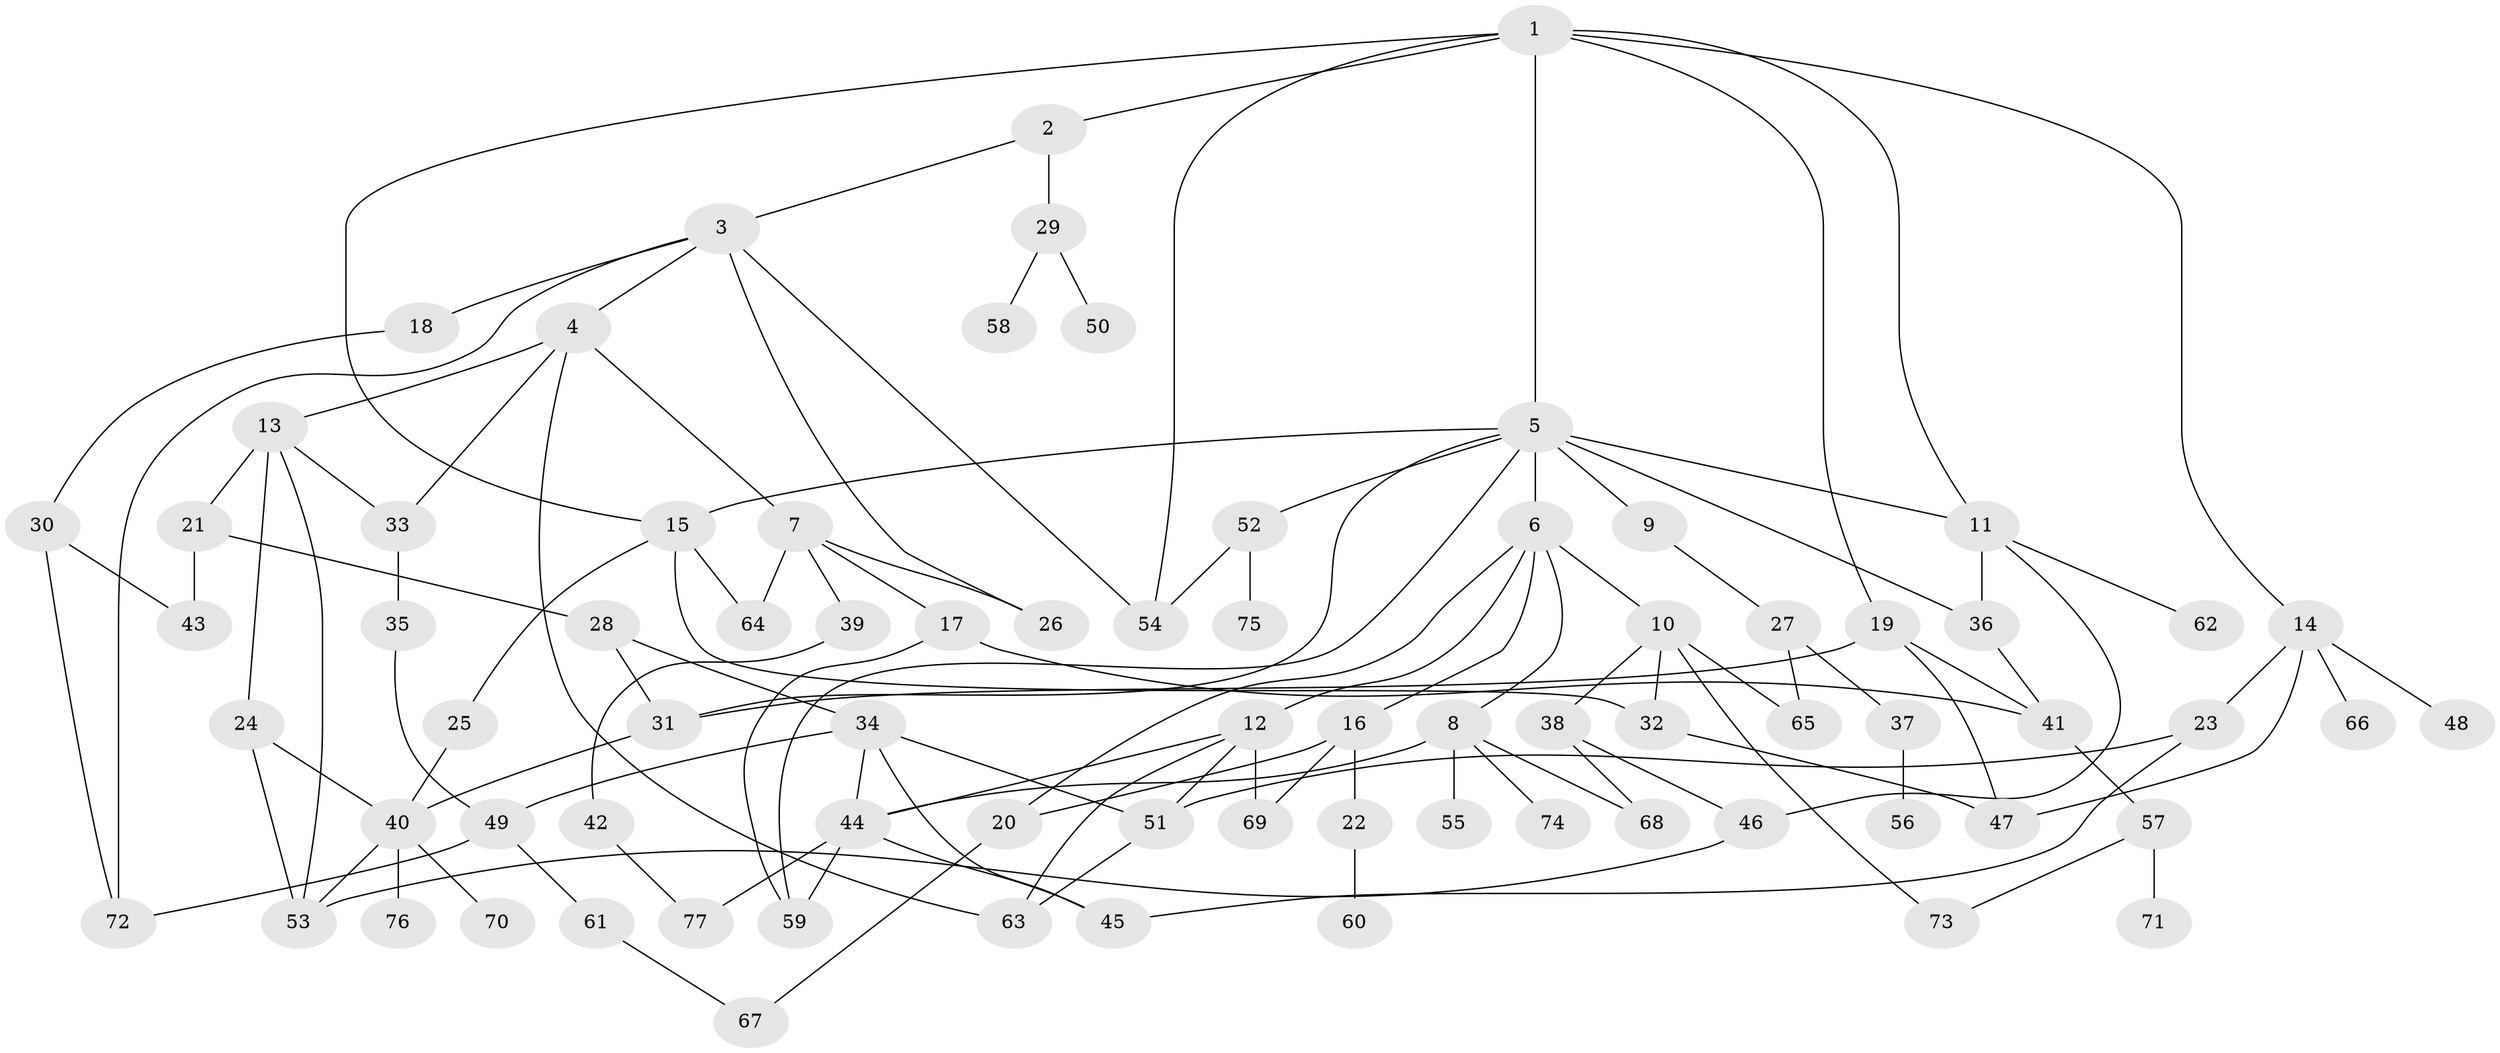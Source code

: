 // original degree distribution, {7: 0.01834862385321101, 3: 0.1834862385321101, 5: 0.06422018348623854, 11: 0.009174311926605505, 6: 0.05504587155963303, 4: 0.12844036697247707, 1: 0.25688073394495414, 2: 0.28440366972477066}
// Generated by graph-tools (version 1.1) at 2025/48/03/04/25 22:48:54]
// undirected, 77 vertices, 118 edges
graph export_dot {
  node [color=gray90,style=filled];
  1;
  2;
  3;
  4;
  5;
  6;
  7;
  8;
  9;
  10;
  11;
  12;
  13;
  14;
  15;
  16;
  17;
  18;
  19;
  20;
  21;
  22;
  23;
  24;
  25;
  26;
  27;
  28;
  29;
  30;
  31;
  32;
  33;
  34;
  35;
  36;
  37;
  38;
  39;
  40;
  41;
  42;
  43;
  44;
  45;
  46;
  47;
  48;
  49;
  50;
  51;
  52;
  53;
  54;
  55;
  56;
  57;
  58;
  59;
  60;
  61;
  62;
  63;
  64;
  65;
  66;
  67;
  68;
  69;
  70;
  71;
  72;
  73;
  74;
  75;
  76;
  77;
  1 -- 2 [weight=1.0];
  1 -- 5 [weight=1.0];
  1 -- 11 [weight=1.0];
  1 -- 14 [weight=1.0];
  1 -- 15 [weight=1.0];
  1 -- 19 [weight=1.0];
  1 -- 54 [weight=1.0];
  2 -- 3 [weight=1.0];
  2 -- 29 [weight=1.0];
  3 -- 4 [weight=1.0];
  3 -- 18 [weight=1.0];
  3 -- 26 [weight=1.0];
  3 -- 54 [weight=1.0];
  3 -- 72 [weight=1.0];
  4 -- 7 [weight=1.0];
  4 -- 13 [weight=1.0];
  4 -- 33 [weight=1.0];
  4 -- 63 [weight=1.0];
  5 -- 6 [weight=1.0];
  5 -- 9 [weight=1.0];
  5 -- 11 [weight=1.0];
  5 -- 15 [weight=1.0];
  5 -- 31 [weight=1.0];
  5 -- 36 [weight=2.0];
  5 -- 52 [weight=1.0];
  5 -- 59 [weight=1.0];
  6 -- 8 [weight=1.0];
  6 -- 10 [weight=1.0];
  6 -- 12 [weight=1.0];
  6 -- 16 [weight=1.0];
  6 -- 20 [weight=1.0];
  7 -- 17 [weight=1.0];
  7 -- 26 [weight=1.0];
  7 -- 39 [weight=1.0];
  7 -- 64 [weight=1.0];
  8 -- 44 [weight=1.0];
  8 -- 55 [weight=1.0];
  8 -- 68 [weight=1.0];
  8 -- 74 [weight=1.0];
  9 -- 27 [weight=1.0];
  10 -- 32 [weight=1.0];
  10 -- 38 [weight=1.0];
  10 -- 65 [weight=1.0];
  10 -- 73 [weight=1.0];
  11 -- 36 [weight=1.0];
  11 -- 46 [weight=1.0];
  11 -- 62 [weight=1.0];
  12 -- 44 [weight=1.0];
  12 -- 51 [weight=1.0];
  12 -- 63 [weight=1.0];
  12 -- 69 [weight=1.0];
  13 -- 21 [weight=1.0];
  13 -- 24 [weight=1.0];
  13 -- 33 [weight=1.0];
  13 -- 53 [weight=1.0];
  14 -- 23 [weight=1.0];
  14 -- 47 [weight=1.0];
  14 -- 48 [weight=1.0];
  14 -- 66 [weight=1.0];
  15 -- 25 [weight=1.0];
  15 -- 32 [weight=1.0];
  15 -- 64 [weight=1.0];
  16 -- 20 [weight=1.0];
  16 -- 22 [weight=1.0];
  16 -- 69 [weight=1.0];
  17 -- 41 [weight=1.0];
  17 -- 59 [weight=1.0];
  18 -- 30 [weight=1.0];
  19 -- 31 [weight=1.0];
  19 -- 41 [weight=1.0];
  19 -- 47 [weight=1.0];
  20 -- 67 [weight=1.0];
  21 -- 28 [weight=1.0];
  21 -- 43 [weight=1.0];
  22 -- 60 [weight=1.0];
  23 -- 45 [weight=1.0];
  23 -- 51 [weight=1.0];
  24 -- 40 [weight=1.0];
  24 -- 53 [weight=1.0];
  25 -- 40 [weight=1.0];
  27 -- 37 [weight=1.0];
  27 -- 65 [weight=1.0];
  28 -- 31 [weight=1.0];
  28 -- 34 [weight=1.0];
  29 -- 50 [weight=1.0];
  29 -- 58 [weight=1.0];
  30 -- 43 [weight=1.0];
  30 -- 72 [weight=1.0];
  31 -- 40 [weight=1.0];
  32 -- 47 [weight=1.0];
  33 -- 35 [weight=1.0];
  34 -- 44 [weight=1.0];
  34 -- 45 [weight=1.0];
  34 -- 49 [weight=1.0];
  34 -- 51 [weight=1.0];
  35 -- 49 [weight=1.0];
  36 -- 41 [weight=1.0];
  37 -- 56 [weight=1.0];
  38 -- 46 [weight=1.0];
  38 -- 68 [weight=1.0];
  39 -- 42 [weight=1.0];
  40 -- 53 [weight=1.0];
  40 -- 70 [weight=1.0];
  40 -- 76 [weight=1.0];
  41 -- 57 [weight=1.0];
  42 -- 77 [weight=1.0];
  44 -- 45 [weight=1.0];
  44 -- 59 [weight=1.0];
  44 -- 77 [weight=1.0];
  46 -- 53 [weight=1.0];
  49 -- 61 [weight=1.0];
  49 -- 72 [weight=1.0];
  51 -- 63 [weight=1.0];
  52 -- 54 [weight=1.0];
  52 -- 75 [weight=1.0];
  57 -- 71 [weight=1.0];
  57 -- 73 [weight=1.0];
  61 -- 67 [weight=1.0];
}
